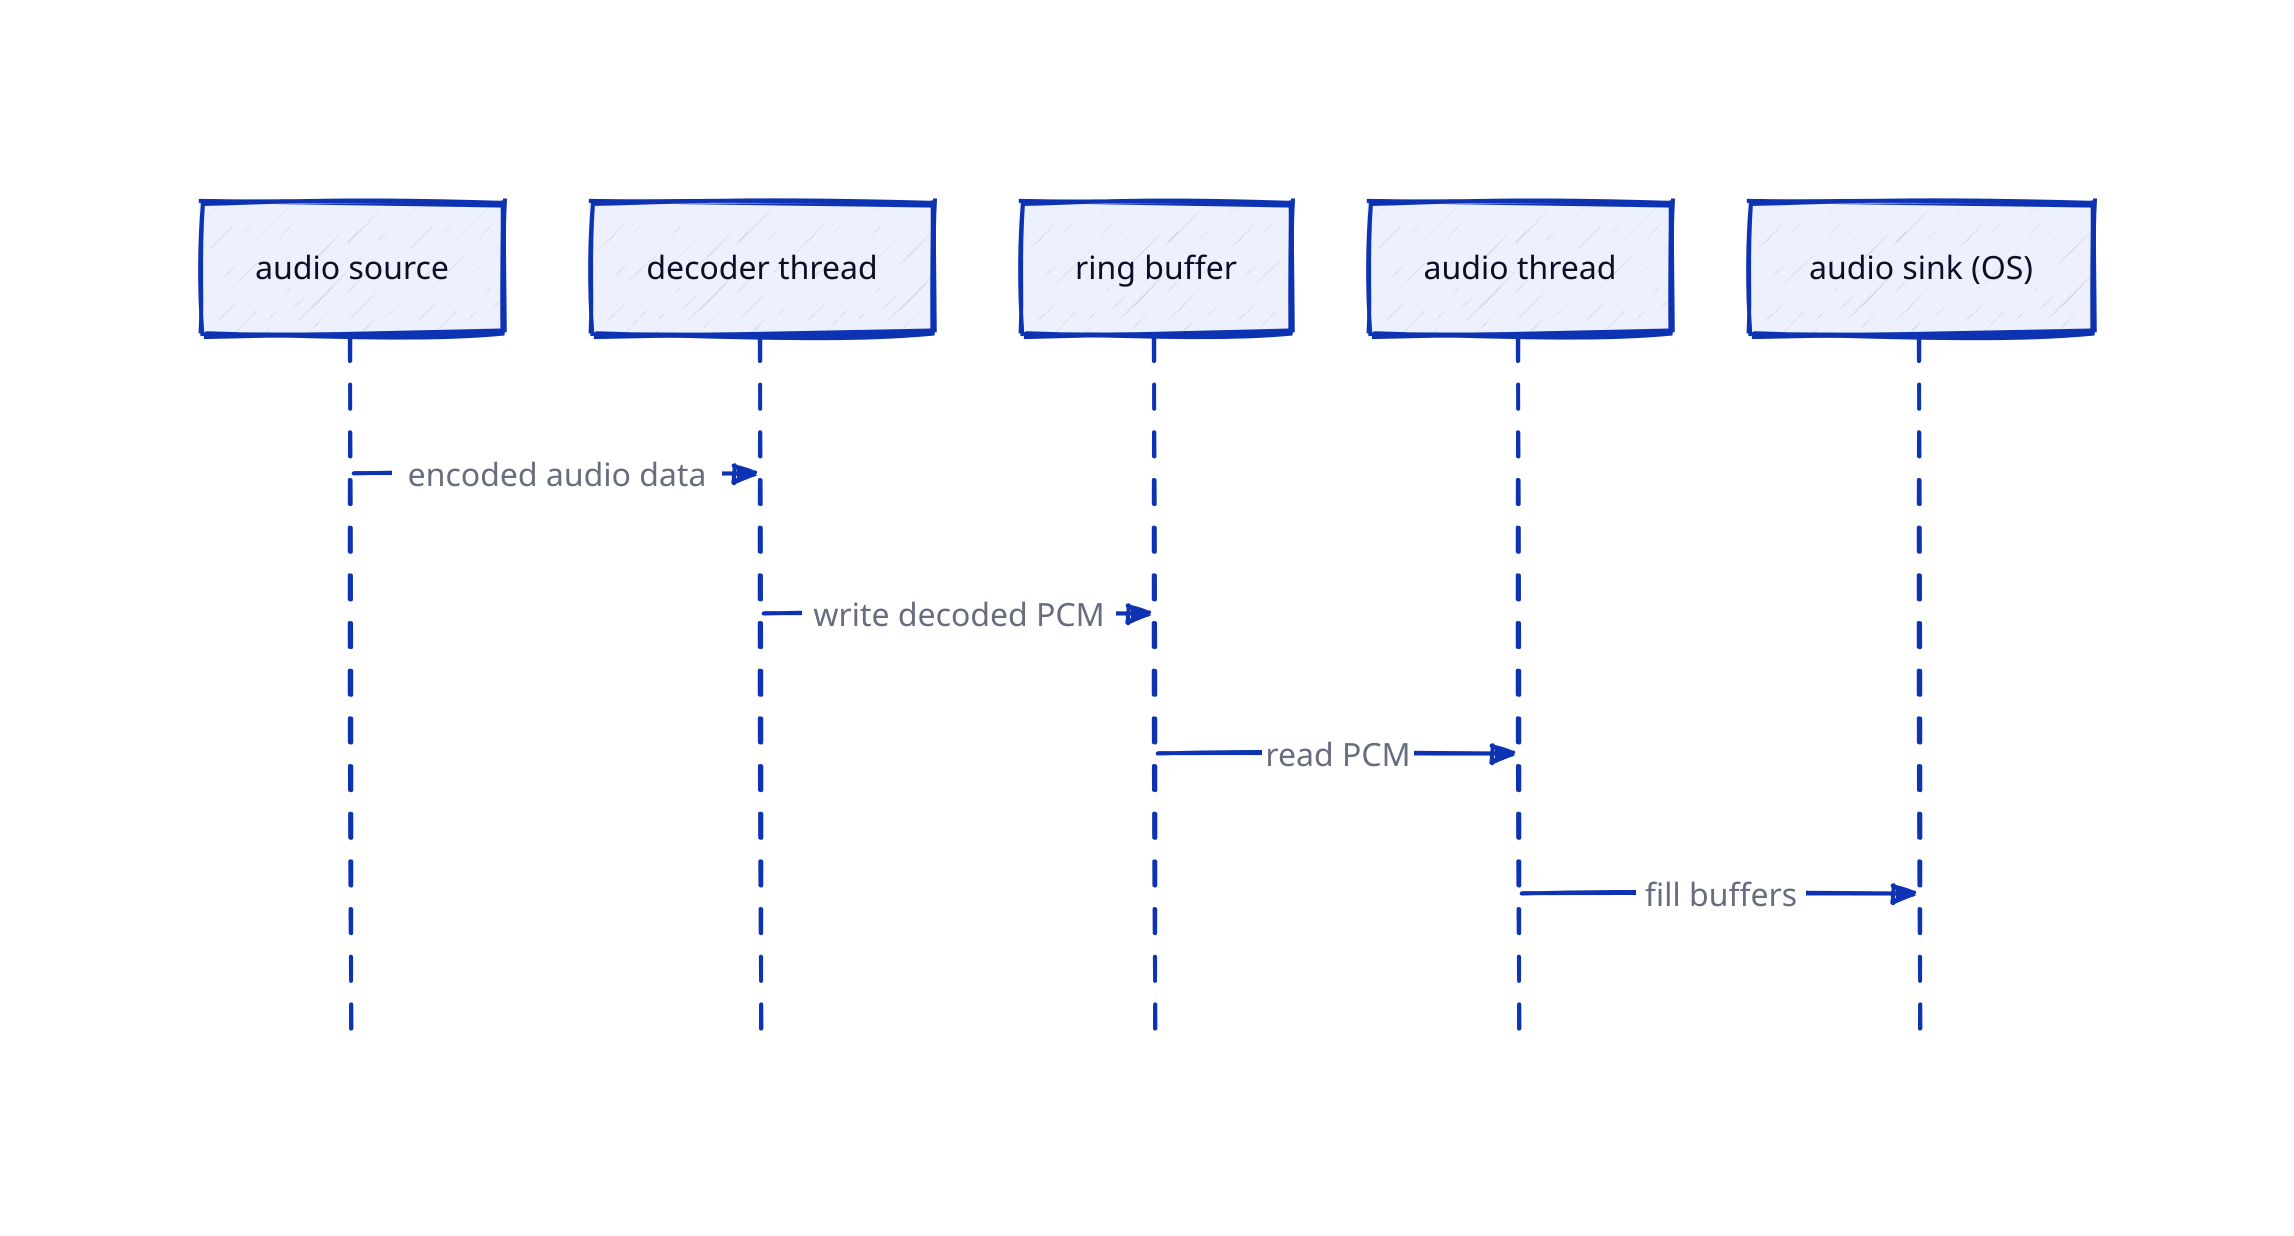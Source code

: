 vars: {
  d2-config: {
    sketch: true
    theme-id: 200
  }
}

shape: sequence_diagram

audio source -> decoder thread: encoded audio data
decoder thread-> ring buffer: write decoded PCM
ring buffer -> audio thread: read PCM
audio thread -> audio sink (OS): fill buffers
